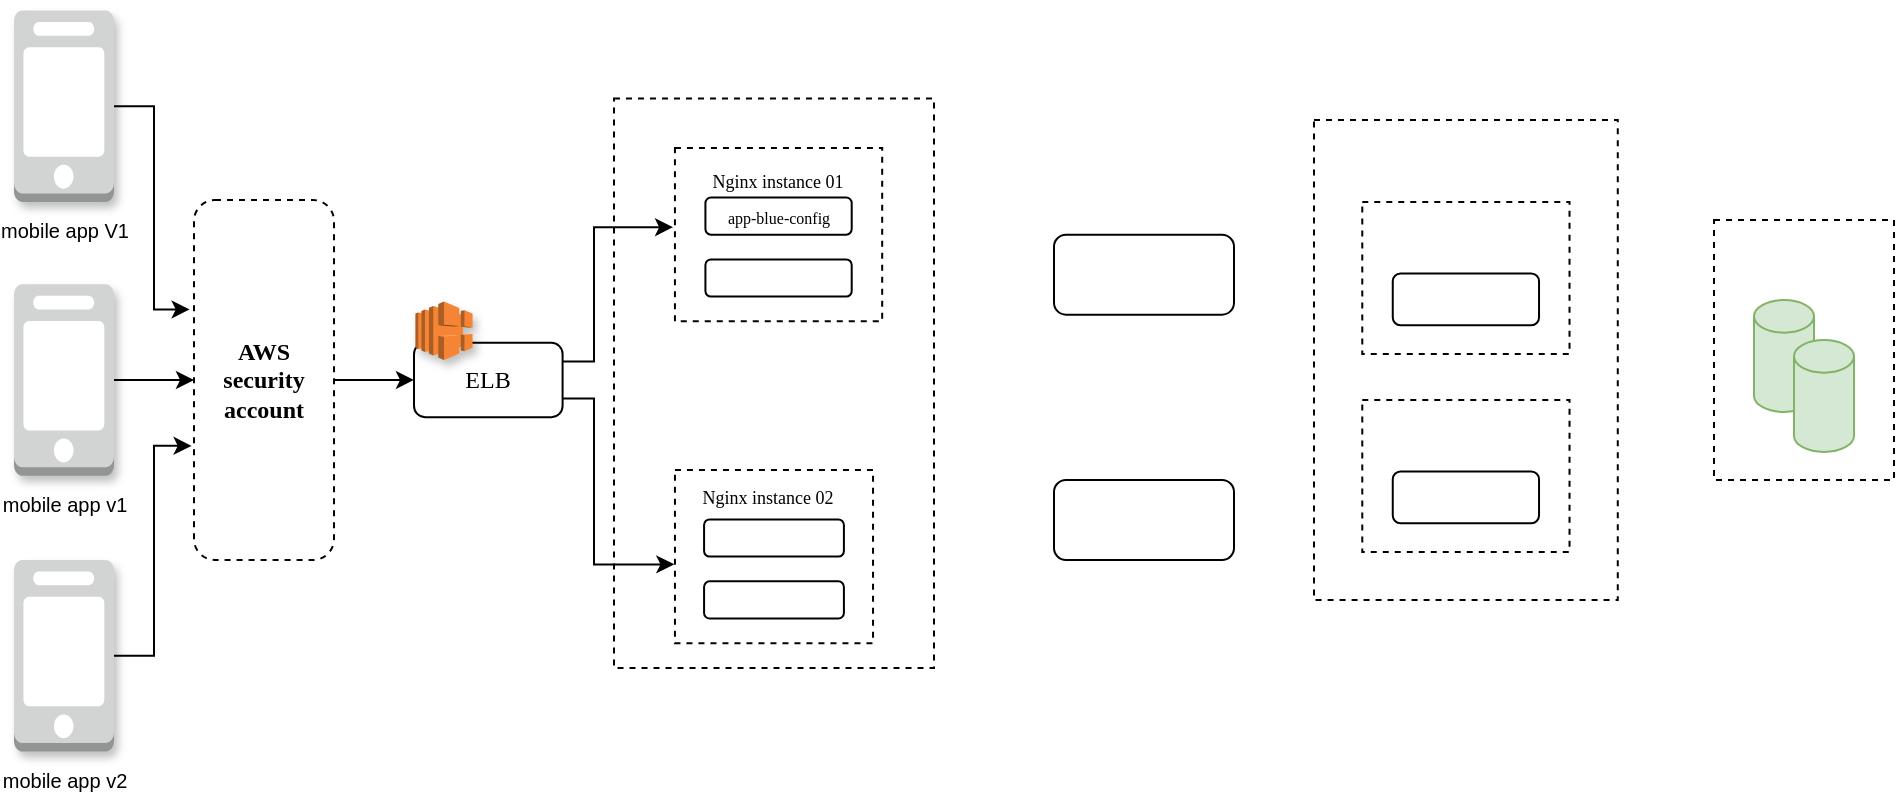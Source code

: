 <mxfile version="14.7.6" type="github">
  <diagram id="qzOaQ2OwNqaUCwpIFnaY" name="Page-1">
    <mxGraphModel dx="587" dy="293" grid="1" gridSize="10" guides="1" tooltips="1" connect="1" arrows="1" fold="1" page="1" pageScale="1" pageWidth="1169" pageHeight="827" math="0" shadow="0">
      <root>
        <mxCell id="0" />
        <mxCell id="1" parent="0" />
        <mxCell id="DKKTpWRmgBJiDXLGIOay-19" value="" style="rounded=0;whiteSpace=wrap;html=1;dashed=1;strokeWidth=1;fillColor=none;" vertex="1" parent="1">
          <mxGeometry x="670" y="270" width="151.89" height="240" as="geometry" />
        </mxCell>
        <mxCell id="DKKTpWRmgBJiDXLGIOay-15" value="" style="rounded=0;whiteSpace=wrap;html=1;dashed=1;strokeWidth=1;fillColor=none;" vertex="1" parent="1">
          <mxGeometry x="320" y="259.24" width="160" height="284.76" as="geometry" />
        </mxCell>
        <mxCell id="DKKTpWRmgBJiDXLGIOay-39" value="" style="edgeStyle=orthogonalEdgeStyle;rounded=0;orthogonalLoop=1;jettySize=auto;html=1;" edge="1" parent="1" source="DKKTpWRmgBJiDXLGIOay-1" target="DKKTpWRmgBJiDXLGIOay-2">
          <mxGeometry relative="1" as="geometry" />
        </mxCell>
        <mxCell id="DKKTpWRmgBJiDXLGIOay-1" value="&lt;font face=&quot;Verdana&quot;&gt;&lt;b&gt;AWS security account&lt;br&gt;&lt;/b&gt;&lt;/font&gt;" style="rounded=1;whiteSpace=wrap;html=1;dashed=1;" vertex="1" parent="1">
          <mxGeometry x="110" y="310" width="70" height="180" as="geometry" />
        </mxCell>
        <mxCell id="DKKTpWRmgBJiDXLGIOay-43" style="edgeStyle=orthogonalEdgeStyle;rounded=0;orthogonalLoop=1;jettySize=auto;html=1;entryX=-0.009;entryY=0.457;entryDx=0;entryDy=0;entryPerimeter=0;exitX=1;exitY=0.25;exitDx=0;exitDy=0;" edge="1" parent="1" source="DKKTpWRmgBJiDXLGIOay-2" target="DKKTpWRmgBJiDXLGIOay-11">
          <mxGeometry relative="1" as="geometry">
            <mxPoint x="294" y="381" as="sourcePoint" />
            <Array as="points">
              <mxPoint x="310" y="391" />
              <mxPoint x="310" y="324" />
            </Array>
          </mxGeometry>
        </mxCell>
        <mxCell id="DKKTpWRmgBJiDXLGIOay-44" style="edgeStyle=orthogonalEdgeStyle;rounded=0;orthogonalLoop=1;jettySize=auto;html=1;exitX=1;exitY=0.75;exitDx=0;exitDy=0;entryX=-0.003;entryY=0.545;entryDx=0;entryDy=0;entryPerimeter=0;" edge="1" parent="1" source="DKKTpWRmgBJiDXLGIOay-2" target="DKKTpWRmgBJiDXLGIOay-12">
          <mxGeometry relative="1" as="geometry">
            <Array as="points">
              <mxPoint x="310" y="409" />
              <mxPoint x="310" y="492" />
            </Array>
          </mxGeometry>
        </mxCell>
        <mxCell id="DKKTpWRmgBJiDXLGIOay-2" value="&lt;font face=&quot;Verdana&quot;&gt;ELB&lt;/font&gt;" style="rounded=1;whiteSpace=wrap;html=1;" vertex="1" parent="1">
          <mxGeometry x="220.004" y="381.437" width="74.284" height="37.143" as="geometry" />
        </mxCell>
        <mxCell id="DKKTpWRmgBJiDXLGIOay-13" value="" style="group" vertex="1" connectable="0" parent="1">
          <mxGeometry x="350.473" y="444.952" width="99.046" height="86.667" as="geometry" />
        </mxCell>
        <mxCell id="DKKTpWRmgBJiDXLGIOay-12" value="" style="rounded=0;whiteSpace=wrap;html=1;dashed=1;strokeWidth=1;perimeterSpacing=0;fillColor=none;" vertex="1" parent="DKKTpWRmgBJiDXLGIOay-13">
          <mxGeometry width="99.046" height="86.667" as="geometry" />
        </mxCell>
        <mxCell id="DKKTpWRmgBJiDXLGIOay-8" value="" style="rounded=1;whiteSpace=wrap;html=1;" vertex="1" parent="DKKTpWRmgBJiDXLGIOay-13">
          <mxGeometry x="14.566" y="24.762" width="69.915" height="18.571" as="geometry" />
        </mxCell>
        <mxCell id="DKKTpWRmgBJiDXLGIOay-9" value="" style="rounded=1;whiteSpace=wrap;html=1;" vertex="1" parent="DKKTpWRmgBJiDXLGIOay-13">
          <mxGeometry x="14.566" y="55.714" width="69.915" height="18.571" as="geometry" />
        </mxCell>
        <mxCell id="DKKTpWRmgBJiDXLGIOay-46" value="" style="shape=image;html=1;verticalAlign=top;verticalLabelPosition=bottom;labelBackgroundColor=#ffffff;imageAspect=0;aspect=fixed;image=https://cdn4.iconfinder.com/data/icons/logos-brands-5/24/nginx-128.png;shadow=1;glass=1;dashed=1;sketch=0;strokeWidth=1;fillColor=none;" vertex="1" parent="DKKTpWRmgBJiDXLGIOay-13">
          <mxGeometry x="-17.433" y="-14.952" width="32" height="32" as="geometry" />
        </mxCell>
        <mxCell id="DKKTpWRmgBJiDXLGIOay-11" value="" style="rounded=0;whiteSpace=wrap;html=1;dashed=1;strokeWidth=1;perimeterSpacing=0;fillColor=none;" vertex="1" parent="1">
          <mxGeometry x="350.47" y="284" width="103.622" height="86.667" as="geometry" />
        </mxCell>
        <mxCell id="DKKTpWRmgBJiDXLGIOay-6" value="&lt;font style=&quot;font-size: 8px&quot; face=&quot;Verdana&quot;&gt;app-blue-config&lt;/font&gt;" style="rounded=1;whiteSpace=wrap;html=1;" vertex="1" parent="1">
          <mxGeometry x="365.709" y="308.762" width="73.145" height="18.571" as="geometry" />
        </mxCell>
        <mxCell id="DKKTpWRmgBJiDXLGIOay-7" value="" style="rounded=1;whiteSpace=wrap;html=1;" vertex="1" parent="1">
          <mxGeometry x="365.709" y="339.714" width="73.145" height="18.571" as="geometry" />
        </mxCell>
        <mxCell id="DKKTpWRmgBJiDXLGIOay-17" value="" style="rounded=1;whiteSpace=wrap;html=1;" vertex="1" parent="1">
          <mxGeometry x="540" y="327.33" width="90" height="40" as="geometry" />
        </mxCell>
        <mxCell id="DKKTpWRmgBJiDXLGIOay-18" value="" style="rounded=1;whiteSpace=wrap;html=1;" vertex="1" parent="1">
          <mxGeometry x="540" y="450" width="90" height="40" as="geometry" />
        </mxCell>
        <mxCell id="DKKTpWRmgBJiDXLGIOay-20" value="" style="rounded=0;whiteSpace=wrap;html=1;dashed=1;strokeWidth=1;perimeterSpacing=0;fillColor=none;" vertex="1" parent="1">
          <mxGeometry x="694.14" y="311" width="103.62" height="76" as="geometry" />
        </mxCell>
        <mxCell id="DKKTpWRmgBJiDXLGIOay-21" value="" style="rounded=1;whiteSpace=wrap;html=1;" vertex="1" parent="1">
          <mxGeometry x="709.38" y="346.71" width="73.14" height="25.9" as="geometry" />
        </mxCell>
        <mxCell id="DKKTpWRmgBJiDXLGIOay-22" value="" style="rounded=0;whiteSpace=wrap;html=1;dashed=1;strokeWidth=1;perimeterSpacing=0;fillColor=none;" vertex="1" parent="1">
          <mxGeometry x="694.14" y="410" width="103.62" height="76" as="geometry" />
        </mxCell>
        <mxCell id="DKKTpWRmgBJiDXLGIOay-23" value="" style="rounded=1;whiteSpace=wrap;html=1;" vertex="1" parent="1">
          <mxGeometry x="709.38" y="445.71" width="73.14" height="25.9" as="geometry" />
        </mxCell>
        <mxCell id="DKKTpWRmgBJiDXLGIOay-24" value="" style="rounded=0;whiteSpace=wrap;html=1;dashed=1;strokeWidth=1;perimeterSpacing=0;fillColor=none;" vertex="1" parent="1">
          <mxGeometry x="870" y="320" width="90" height="130" as="geometry" />
        </mxCell>
        <mxCell id="DKKTpWRmgBJiDXLGIOay-27" value="" style="group" vertex="1" connectable="0" parent="1">
          <mxGeometry x="890" y="360" width="50" height="76" as="geometry" />
        </mxCell>
        <mxCell id="DKKTpWRmgBJiDXLGIOay-25" value="" style="shape=cylinder3;whiteSpace=wrap;html=1;boundedLbl=1;backgroundOutline=1;size=8.167;strokeWidth=1;fillColor=#d5e8d4;strokeColor=#82b366;" vertex="1" parent="DKKTpWRmgBJiDXLGIOay-27">
          <mxGeometry width="30" height="56" as="geometry" />
        </mxCell>
        <mxCell id="DKKTpWRmgBJiDXLGIOay-26" value="" style="shape=cylinder3;whiteSpace=wrap;html=1;boundedLbl=1;backgroundOutline=1;size=8.167;strokeWidth=1;fillColor=#d5e8d4;strokeColor=#82b366;" vertex="1" parent="DKKTpWRmgBJiDXLGIOay-27">
          <mxGeometry x="20" y="20" width="30" height="56" as="geometry" />
        </mxCell>
        <mxCell id="DKKTpWRmgBJiDXLGIOay-37" style="edgeStyle=orthogonalEdgeStyle;rounded=0;orthogonalLoop=1;jettySize=auto;html=1;entryX=-0.031;entryY=0.304;entryDx=0;entryDy=0;entryPerimeter=0;" edge="1" parent="1" source="DKKTpWRmgBJiDXLGIOay-31" target="DKKTpWRmgBJiDXLGIOay-1">
          <mxGeometry relative="1" as="geometry" />
        </mxCell>
        <mxCell id="DKKTpWRmgBJiDXLGIOay-31" value="&lt;font style=&quot;font-size: 10px&quot;&gt;mobile app V1&lt;/font&gt;" style="outlineConnect=0;dashed=0;verticalLabelPosition=bottom;verticalAlign=top;align=center;html=1;shape=mxgraph.aws3.mobile_client;fillColor=#D2D3D3;gradientColor=none;shadow=1;glass=1;sketch=0;strokeWidth=1;" vertex="1" parent="1">
          <mxGeometry x="20" y="215.23" width="50" height="95.77" as="geometry" />
        </mxCell>
        <mxCell id="DKKTpWRmgBJiDXLGIOay-34" value="" style="edgeStyle=orthogonalEdgeStyle;rounded=0;orthogonalLoop=1;jettySize=auto;html=1;" edge="1" parent="1" source="DKKTpWRmgBJiDXLGIOay-32" target="DKKTpWRmgBJiDXLGIOay-1">
          <mxGeometry relative="1" as="geometry" />
        </mxCell>
        <mxCell id="DKKTpWRmgBJiDXLGIOay-32" value="&lt;font size=&quot;1&quot;&gt;mobile app v1&lt;br&gt;&lt;/font&gt;" style="outlineConnect=0;dashed=0;verticalLabelPosition=bottom;verticalAlign=top;align=center;html=1;shape=mxgraph.aws3.mobile_client;fillColor=#D2D3D3;gradientColor=none;shadow=1;glass=1;sketch=0;strokeWidth=1;" vertex="1" parent="1">
          <mxGeometry x="20" y="352.12" width="50" height="95.77" as="geometry" />
        </mxCell>
        <mxCell id="DKKTpWRmgBJiDXLGIOay-38" style="edgeStyle=orthogonalEdgeStyle;rounded=0;orthogonalLoop=1;jettySize=auto;html=1;entryX=-0.017;entryY=0.683;entryDx=0;entryDy=0;entryPerimeter=0;" edge="1" parent="1" source="DKKTpWRmgBJiDXLGIOay-33" target="DKKTpWRmgBJiDXLGIOay-1">
          <mxGeometry relative="1" as="geometry" />
        </mxCell>
        <mxCell id="DKKTpWRmgBJiDXLGIOay-33" value="&lt;font style=&quot;font-size: 10px&quot;&gt;mobile app v2&lt;br&gt;&lt;/font&gt;" style="outlineConnect=0;dashed=0;verticalLabelPosition=bottom;verticalAlign=top;align=center;html=1;shape=mxgraph.aws3.mobile_client;fillColor=#D2D3D3;gradientColor=none;shadow=1;glass=1;sketch=0;strokeWidth=1;" vertex="1" parent="1">
          <mxGeometry x="20" y="490" width="50" height="95.77" as="geometry" />
        </mxCell>
        <mxCell id="DKKTpWRmgBJiDXLGIOay-41" value="" style="outlineConnect=0;dashed=0;verticalLabelPosition=bottom;verticalAlign=top;align=center;html=1;shape=mxgraph.aws3.elastic_load_balancing;fillColor=#F58534;gradientColor=none;shadow=1;glass=1;sketch=0;strokeWidth=1;" vertex="1" parent="1">
          <mxGeometry x="220.71" y="360.73" width="28.57" height="29.27" as="geometry" />
        </mxCell>
        <mxCell id="DKKTpWRmgBJiDXLGIOay-45" value="" style="shape=image;html=1;verticalAlign=top;verticalLabelPosition=bottom;labelBackgroundColor=#ffffff;imageAspect=0;aspect=fixed;image=https://cdn4.iconfinder.com/data/icons/logos-brands-5/24/nginx-128.png;shadow=1;glass=1;dashed=1;sketch=0;strokeWidth=1;fillColor=none;" vertex="1" parent="1">
          <mxGeometry x="333.71" y="270" width="32" height="32" as="geometry" />
        </mxCell>
        <mxCell id="DKKTpWRmgBJiDXLGIOay-48" value="&lt;font style=&quot;font-size: 9px&quot; face=&quot;Verdana&quot;&gt;Nginx instance 01&lt;/font&gt;" style="text;html=1;strokeColor=none;fillColor=none;align=center;verticalAlign=middle;whiteSpace=wrap;rounded=0;shadow=1;glass=1;dashed=1;sketch=0;" vertex="1" parent="1">
          <mxGeometry x="350.47" y="290" width="104.29" height="20" as="geometry" />
        </mxCell>
        <mxCell id="DKKTpWRmgBJiDXLGIOay-49" value="&lt;font style=&quot;font-size: 9px&quot; face=&quot;Verdana&quot;&gt;Nginx instance 02&lt;/font&gt;" style="text;html=1;strokeColor=none;fillColor=none;align=center;verticalAlign=middle;whiteSpace=wrap;rounded=0;shadow=1;glass=1;dashed=1;sketch=0;" vertex="1" parent="1">
          <mxGeometry x="345.23" y="447.89" width="104.29" height="20" as="geometry" />
        </mxCell>
      </root>
    </mxGraphModel>
  </diagram>
</mxfile>
